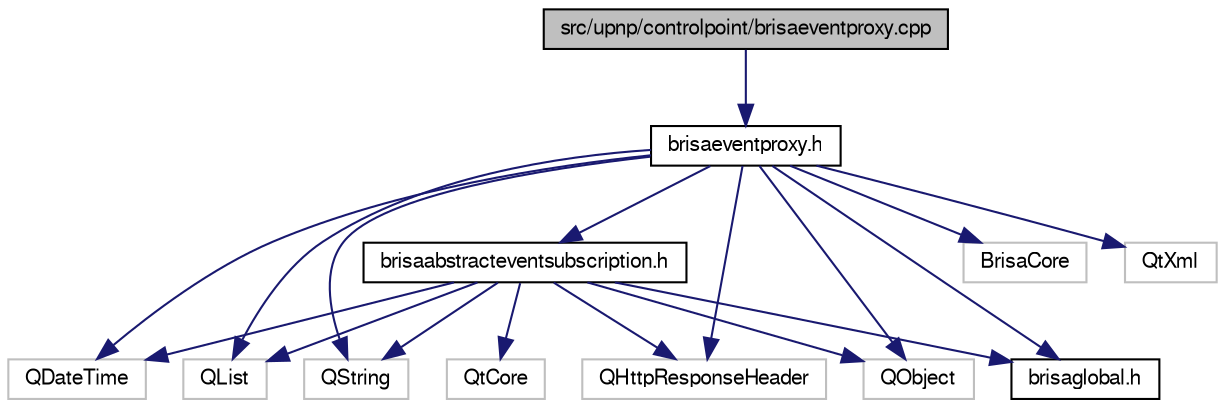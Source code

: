 digraph G
{
  bgcolor="transparent";
  edge [fontname="FreeSans",fontsize="10",labelfontname="FreeSans",labelfontsize="10"];
  node [fontname="FreeSans",fontsize="10",shape=record];
  Node1 [label="src/upnp/controlpoint/brisaeventproxy.cpp",height=0.2,width=0.4,color="black", fillcolor="grey75", style="filled" fontcolor="black"];
  Node1 -> Node2 [color="midnightblue",fontsize="10",style="solid"];
  Node2 [label="brisaeventproxy.h",height=0.2,width=0.4,color="black",URL="$brisaeventproxy_8h.html"];
  Node2 -> Node3 [color="midnightblue",fontsize="10",style="solid"];
  Node3 [label="brisaabstracteventsubscription.h",height=0.2,width=0.4,color="black",URL="$brisaabstracteventsubscription_8h.html"];
  Node3 -> Node4 [color="midnightblue",fontsize="10",style="solid"];
  Node4 [label="QDateTime",height=0.2,width=0.4,color="grey75"];
  Node3 -> Node5 [color="midnightblue",fontsize="10",style="solid"];
  Node5 [label="QList",height=0.2,width=0.4,color="grey75"];
  Node3 -> Node6 [color="midnightblue",fontsize="10",style="solid"];
  Node6 [label="QString",height=0.2,width=0.4,color="grey75"];
  Node3 -> Node7 [color="midnightblue",fontsize="10",style="solid"];
  Node7 [label="QHttpResponseHeader",height=0.2,width=0.4,color="grey75"];
  Node3 -> Node8 [color="midnightblue",fontsize="10",style="solid"];
  Node8 [label="QObject",height=0.2,width=0.4,color="grey75"];
  Node3 -> Node9 [color="midnightblue",fontsize="10",style="solid"];
  Node9 [label="QtCore",height=0.2,width=0.4,color="grey75"];
  Node3 -> Node10 [color="midnightblue",fontsize="10",style="solid"];
  Node10 [label="brisaglobal.h",height=0.2,width=0.4,color="black",URL="$brisaglobal_8h.html"];
  Node2 -> Node10 [color="midnightblue",fontsize="10",style="solid"];
  Node2 -> Node11 [color="midnightblue",fontsize="10",style="solid"];
  Node11 [label="BrisaCore",height=0.2,width=0.4,color="grey75"];
  Node2 -> Node4 [color="midnightblue",fontsize="10",style="solid"];
  Node2 -> Node5 [color="midnightblue",fontsize="10",style="solid"];
  Node2 -> Node6 [color="midnightblue",fontsize="10",style="solid"];
  Node2 -> Node7 [color="midnightblue",fontsize="10",style="solid"];
  Node2 -> Node8 [color="midnightblue",fontsize="10",style="solid"];
  Node2 -> Node12 [color="midnightblue",fontsize="10",style="solid"];
  Node12 [label="QtXml",height=0.2,width=0.4,color="grey75"];
}
